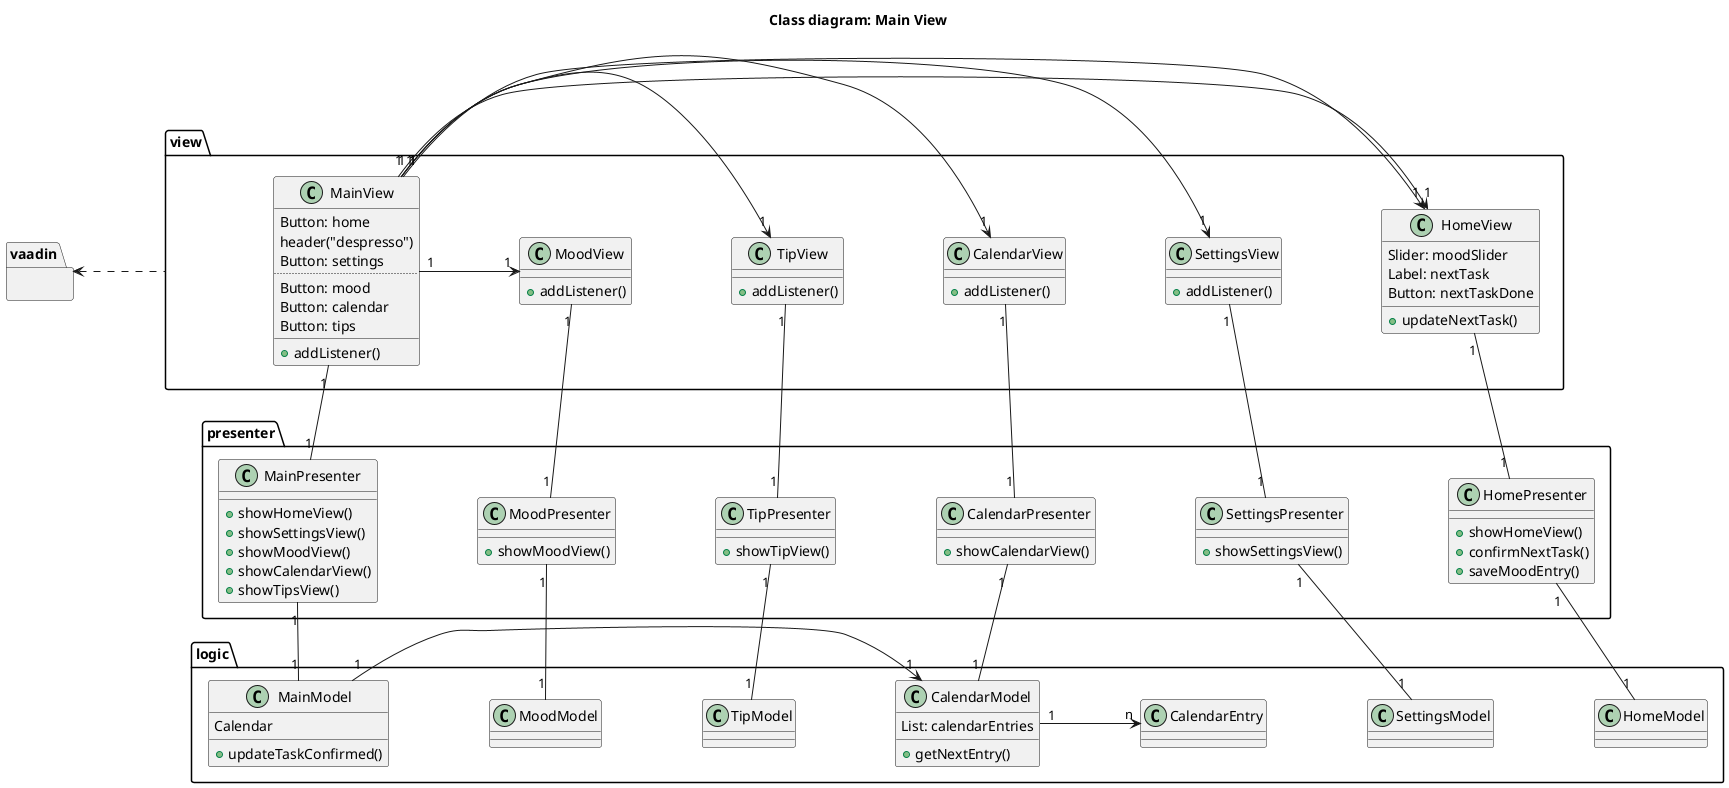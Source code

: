@startuml

skinparam nodesep 100
/'skinparam ranksep 200'/

title Class diagram: Main View

/' Define the dependencies
Entry <|-- ToDo
'/


/' Define the class details'/

package vaadin {
}

package view {
    class SettingsView {
    + addListener()
    }
    class CalendarView {
    + addListener()
    }
    class MoodView {
    + addListener()
    }
    class TipView {
    + addListener()
    }
    class HomeView {
        Slider: moodSlider
        Label: nextTask
        Button: nextTaskDone
        + updateNextTask()
        }
    class MainView {
        Button: home
        header("despresso")
        Button: settings
        ..
        Button: mood
        Button: calendar
        Button: tips
        __
        + addListener()
        }
}

package presenter {
    class MainPresenter{
    + showHomeView()
    + showSettingsView()
    + showMoodView()
    + showCalendarView()
    + showTipsView()
    }

    class HomePresenter {
    + showHomeView()
    + confirmNextTask()
    + saveMoodEntry()
    }

    class SettingsPresenter {
    + showSettingsView()
    }
    class CalendarPresenter {
    + showCalendarView()
    }
    class TipPresenter {
    + showTipView()
    }
    class MoodPresenter {
    + showMoodView()
    }
}

package logic {
    class MainModel {
    Calendar
    + updateTaskConfirmed()
    }

    class CalendarModel {
    List: calendarEntries
    + getNextEntry()
    }

    class MoodModel {
        }

    class TipModel {
    }

    class SettingsModel {
    }

    class HomeModel {
    }

    class CalendarEntry {
    }
}

/' Define entity relations (?)'/

vaadin <. view

/' Presenter - View'/
MainPresenter "1" -- "1" MainView
SettingsView "1" -- "1" SettingsPresenter
HomeView "1" -- "1" HomePresenter
TipView "1" -- "1" TipPresenter
CalendarView "1" -- "1" CalendarPresenter
MoodView "1" -- "1" MoodPresenter

/' View - View'/
MainView "1" -> "1" HomeView
MainView "1" -> "1" SettingsView
MainView "1" -> "1" CalendarView
MainView "1" -> "1" TipView
MainView "1" -> "1" HomeView
MainView "1" -> "1" MoodView

/' Presenter - Model'/
MainPresenter "1" -- "1" MainModel
TipPresenter "1" -- "1" TipModel
MoodPresenter "1" -- "1" MoodModel
SettingsPresenter "1" -- "1" SettingsModel
HomePresenter "1" -- "1" HomeModel
CalendarPresenter "1" -- "1" CalendarModel


CalendarModel "1" -> "n" CalendarEntry

MainModel "1" -> "1" CalendarModel


@enduml